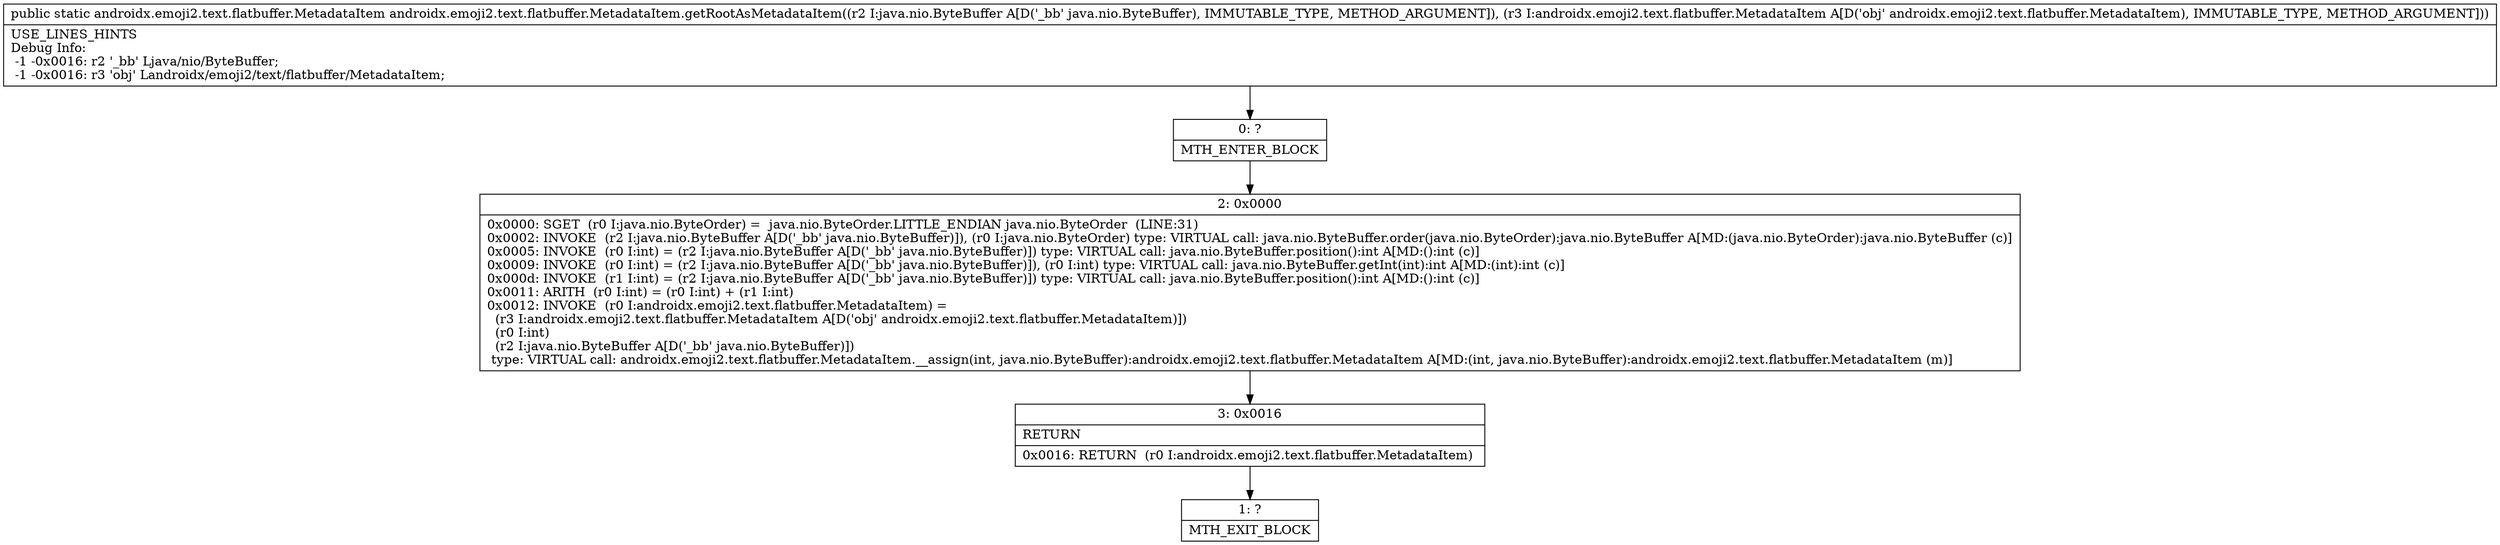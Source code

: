 digraph "CFG forandroidx.emoji2.text.flatbuffer.MetadataItem.getRootAsMetadataItem(Ljava\/nio\/ByteBuffer;Landroidx\/emoji2\/text\/flatbuffer\/MetadataItem;)Landroidx\/emoji2\/text\/flatbuffer\/MetadataItem;" {
Node_0 [shape=record,label="{0\:\ ?|MTH_ENTER_BLOCK\l}"];
Node_2 [shape=record,label="{2\:\ 0x0000|0x0000: SGET  (r0 I:java.nio.ByteOrder) =  java.nio.ByteOrder.LITTLE_ENDIAN java.nio.ByteOrder  (LINE:31)\l0x0002: INVOKE  (r2 I:java.nio.ByteBuffer A[D('_bb' java.nio.ByteBuffer)]), (r0 I:java.nio.ByteOrder) type: VIRTUAL call: java.nio.ByteBuffer.order(java.nio.ByteOrder):java.nio.ByteBuffer A[MD:(java.nio.ByteOrder):java.nio.ByteBuffer (c)]\l0x0005: INVOKE  (r0 I:int) = (r2 I:java.nio.ByteBuffer A[D('_bb' java.nio.ByteBuffer)]) type: VIRTUAL call: java.nio.ByteBuffer.position():int A[MD:():int (c)]\l0x0009: INVOKE  (r0 I:int) = (r2 I:java.nio.ByteBuffer A[D('_bb' java.nio.ByteBuffer)]), (r0 I:int) type: VIRTUAL call: java.nio.ByteBuffer.getInt(int):int A[MD:(int):int (c)]\l0x000d: INVOKE  (r1 I:int) = (r2 I:java.nio.ByteBuffer A[D('_bb' java.nio.ByteBuffer)]) type: VIRTUAL call: java.nio.ByteBuffer.position():int A[MD:():int (c)]\l0x0011: ARITH  (r0 I:int) = (r0 I:int) + (r1 I:int) \l0x0012: INVOKE  (r0 I:androidx.emoji2.text.flatbuffer.MetadataItem) = \l  (r3 I:androidx.emoji2.text.flatbuffer.MetadataItem A[D('obj' androidx.emoji2.text.flatbuffer.MetadataItem)])\l  (r0 I:int)\l  (r2 I:java.nio.ByteBuffer A[D('_bb' java.nio.ByteBuffer)])\l type: VIRTUAL call: androidx.emoji2.text.flatbuffer.MetadataItem.__assign(int, java.nio.ByteBuffer):androidx.emoji2.text.flatbuffer.MetadataItem A[MD:(int, java.nio.ByteBuffer):androidx.emoji2.text.flatbuffer.MetadataItem (m)]\l}"];
Node_3 [shape=record,label="{3\:\ 0x0016|RETURN\l|0x0016: RETURN  (r0 I:androidx.emoji2.text.flatbuffer.MetadataItem) \l}"];
Node_1 [shape=record,label="{1\:\ ?|MTH_EXIT_BLOCK\l}"];
MethodNode[shape=record,label="{public static androidx.emoji2.text.flatbuffer.MetadataItem androidx.emoji2.text.flatbuffer.MetadataItem.getRootAsMetadataItem((r2 I:java.nio.ByteBuffer A[D('_bb' java.nio.ByteBuffer), IMMUTABLE_TYPE, METHOD_ARGUMENT]), (r3 I:androidx.emoji2.text.flatbuffer.MetadataItem A[D('obj' androidx.emoji2.text.flatbuffer.MetadataItem), IMMUTABLE_TYPE, METHOD_ARGUMENT]))  | USE_LINES_HINTS\lDebug Info:\l  \-1 \-0x0016: r2 '_bb' Ljava\/nio\/ByteBuffer;\l  \-1 \-0x0016: r3 'obj' Landroidx\/emoji2\/text\/flatbuffer\/MetadataItem;\l}"];
MethodNode -> Node_0;Node_0 -> Node_2;
Node_2 -> Node_3;
Node_3 -> Node_1;
}

